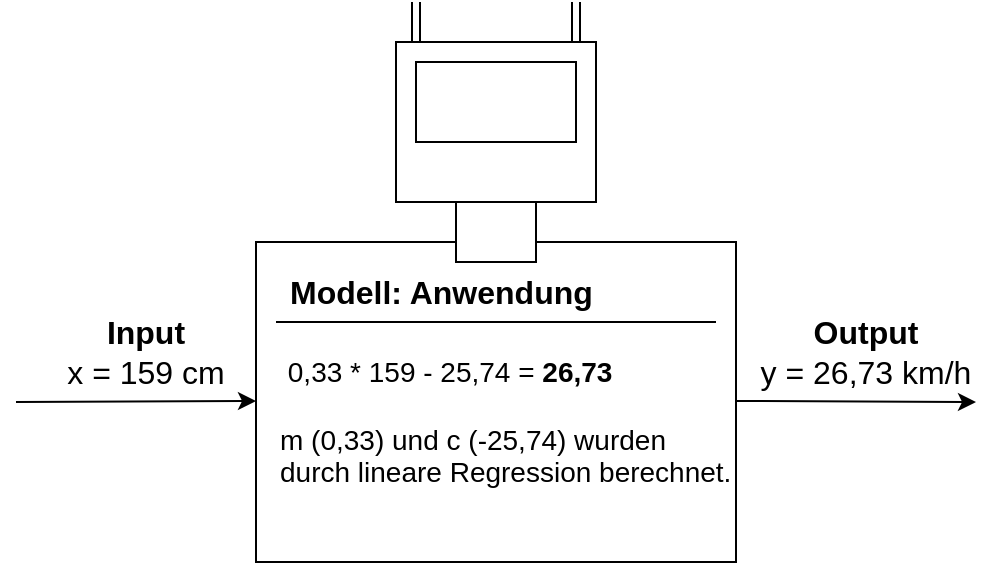 <mxfile version="27.0.9">
  <diagram name="Seite-1" id="SihNaje8-9wR3qkRNZR8">
    <mxGraphModel dx="-486" dy="180" grid="1" gridSize="10" guides="1" tooltips="1" connect="1" arrows="1" fold="1" page="0" pageScale="1" pageWidth="827" pageHeight="1169" math="0" shadow="0">
      <root>
        <mxCell id="0" />
        <mxCell id="1" parent="0" />
        <mxCell id="zTeXIrseUbLqfUmHTD1K-114" value="" style="whiteSpace=wrap;html=1;fontFamily=Helvetica;" vertex="1" parent="1">
          <mxGeometry x="2150" y="1740.0" width="240" height="160" as="geometry" />
        </mxCell>
        <mxCell id="zTeXIrseUbLqfUmHTD1K-115" value="" style="edgeStyle=none;orthogonalLoop=1;jettySize=auto;html=1;rounded=0;fontFamily=Helvetica;" edge="1" parent="1">
          <mxGeometry width="80" relative="1" as="geometry">
            <mxPoint x="2030" y="1820.0" as="sourcePoint" />
            <mxPoint x="2150" y="1819.5" as="targetPoint" />
            <Array as="points" />
          </mxGeometry>
        </mxCell>
        <mxCell id="zTeXIrseUbLqfUmHTD1K-116" value="" style="edgeStyle=none;orthogonalLoop=1;jettySize=auto;html=1;rounded=0;fontFamily=Helvetica;" edge="1" parent="1">
          <mxGeometry width="80" relative="1" as="geometry">
            <mxPoint x="2390" y="1819.5" as="sourcePoint" />
            <mxPoint x="2510" y="1820.0" as="targetPoint" />
            <Array as="points" />
          </mxGeometry>
        </mxCell>
        <mxCell id="zTeXIrseUbLqfUmHTD1K-117" value="" style="whiteSpace=wrap;html=1;fontFamily=Helvetica;" vertex="1" parent="1">
          <mxGeometry x="2250" y="1720.0" width="40" height="30" as="geometry" />
        </mxCell>
        <mxCell id="zTeXIrseUbLqfUmHTD1K-118" value="" style="whiteSpace=wrap;html=1;fontFamily=Helvetica;" vertex="1" parent="1">
          <mxGeometry x="2230" y="1660" width="80" height="10" as="geometry" />
        </mxCell>
        <mxCell id="zTeXIrseUbLqfUmHTD1K-119" value="" style="edgeStyle=none;orthogonalLoop=1;jettySize=auto;html=1;rounded=0;fontFamily=Helvetica;" edge="1" parent="1" target="zTeXIrseUbLqfUmHTD1K-120">
          <mxGeometry width="80" relative="1" as="geometry">
            <mxPoint x="2310" y="1650" as="sourcePoint" />
            <mxPoint x="2310" y="1620" as="targetPoint" />
            <Array as="points" />
          </mxGeometry>
        </mxCell>
        <mxCell id="zTeXIrseUbLqfUmHTD1K-120" value="" style="whiteSpace=wrap;html=1;fontFamily=Helvetica;" vertex="1" parent="1">
          <mxGeometry x="2220" y="1640" width="100" height="80" as="geometry" />
        </mxCell>
        <mxCell id="zTeXIrseUbLqfUmHTD1K-121" value="" style="edgeStyle=none;orthogonalLoop=1;jettySize=auto;html=1;rounded=0;shape=link;fontFamily=Helvetica;" edge="1" parent="1">
          <mxGeometry width="80" relative="1" as="geometry">
            <mxPoint x="2230" y="1640" as="sourcePoint" />
            <mxPoint x="2230" y="1620" as="targetPoint" />
            <Array as="points" />
          </mxGeometry>
        </mxCell>
        <mxCell id="zTeXIrseUbLqfUmHTD1K-122" value="" style="edgeStyle=none;orthogonalLoop=1;jettySize=auto;html=1;rounded=0;shape=link;fontFamily=Helvetica;" edge="1" parent="1">
          <mxGeometry width="80" relative="1" as="geometry">
            <mxPoint x="2310" y="1640" as="sourcePoint" />
            <mxPoint x="2310" y="1620" as="targetPoint" />
            <Array as="points" />
          </mxGeometry>
        </mxCell>
        <mxCell id="zTeXIrseUbLqfUmHTD1K-123" value="" style="whiteSpace=wrap;html=1;fontFamily=Helvetica;" vertex="1" parent="1">
          <mxGeometry x="2230" y="1650" width="80" height="40" as="geometry" />
        </mxCell>
        <mxCell id="zTeXIrseUbLqfUmHTD1K-124" value="&lt;b&gt;Input&lt;/b&gt;&lt;div&gt;x = 159 cm&lt;/div&gt;" style="text;strokeColor=none;align=center;fillColor=none;html=1;verticalAlign=middle;whiteSpace=wrap;rounded=0;fontFamily=Helvetica;fontSize=16;" vertex="1" parent="1">
          <mxGeometry x="2050" y="1770.0" width="90" height="50" as="geometry" />
        </mxCell>
        <mxCell id="zTeXIrseUbLqfUmHTD1K-125" value="&lt;b&gt;Output&lt;/b&gt;&lt;div&gt;y = 26,73 km/h&lt;/div&gt;" style="text;strokeColor=none;align=center;fillColor=none;html=1;verticalAlign=middle;whiteSpace=wrap;rounded=0;fontFamily=Helvetica;fontSize=16;" vertex="1" parent="1">
          <mxGeometry x="2400" y="1770" width="110" height="50" as="geometry" />
        </mxCell>
        <mxCell id="zTeXIrseUbLqfUmHTD1K-126" value="&lt;div&gt;&lt;b&gt;&lt;font style=&quot;font-size: 16px;&quot;&gt;Modell: Anwendung&lt;/font&gt;&lt;/b&gt;&lt;/div&gt;" style="text;strokeColor=none;align=left;fillColor=none;html=1;verticalAlign=middle;whiteSpace=wrap;rounded=0;fontFamily=Helvetica;" vertex="1" parent="1">
          <mxGeometry x="2164.75" y="1750.0" width="210.5" height="30" as="geometry" />
        </mxCell>
        <mxCell id="zTeXIrseUbLqfUmHTD1K-127" value="&lt;div style=&quot;font-size: 14px;&quot;&gt;&lt;font style=&quot;font-size: 14px;&quot;&gt;&amp;nbsp;0,33 * 159 - 25,74 = &lt;b&gt;26,73 &lt;br&gt;&lt;/b&gt;&lt;/font&gt;&lt;/div&gt;&lt;div style=&quot;font-size: 14px;&quot;&gt;&lt;font style=&quot;font-size: 14px;&quot;&gt;&lt;br&gt;&lt;/font&gt;&lt;/div&gt;&lt;div style=&quot;font-size: 14px;&quot;&gt;&lt;font style=&quot;font-size: 14px;&quot;&gt;m (0,33) und c (-25,74) wurden&lt;/font&gt;&lt;/div&gt;&lt;div style=&quot;font-size: 14px;&quot;&gt;&lt;font style=&quot;font-size: 14px;&quot;&gt;durch lineare Regression berechnet.&lt;/font&gt;&lt;/div&gt;&lt;div&gt;&lt;br&gt;&lt;/div&gt;" style="text;html=1;align=left;verticalAlign=top;whiteSpace=wrap;rounded=0;fontFamily=Helvetica;" vertex="1" parent="1">
          <mxGeometry x="2160" y="1790.0" width="230" height="90" as="geometry" />
        </mxCell>
        <mxCell id="zTeXIrseUbLqfUmHTD1K-128" value="" style="endArrow=none;html=1;rounded=0;fontFamily=Helvetica;" edge="1" parent="1">
          <mxGeometry width="50" height="50" relative="1" as="geometry">
            <mxPoint x="2160" y="1780.0" as="sourcePoint" />
            <mxPoint x="2380" y="1780.0" as="targetPoint" />
          </mxGeometry>
        </mxCell>
      </root>
    </mxGraphModel>
  </diagram>
</mxfile>
